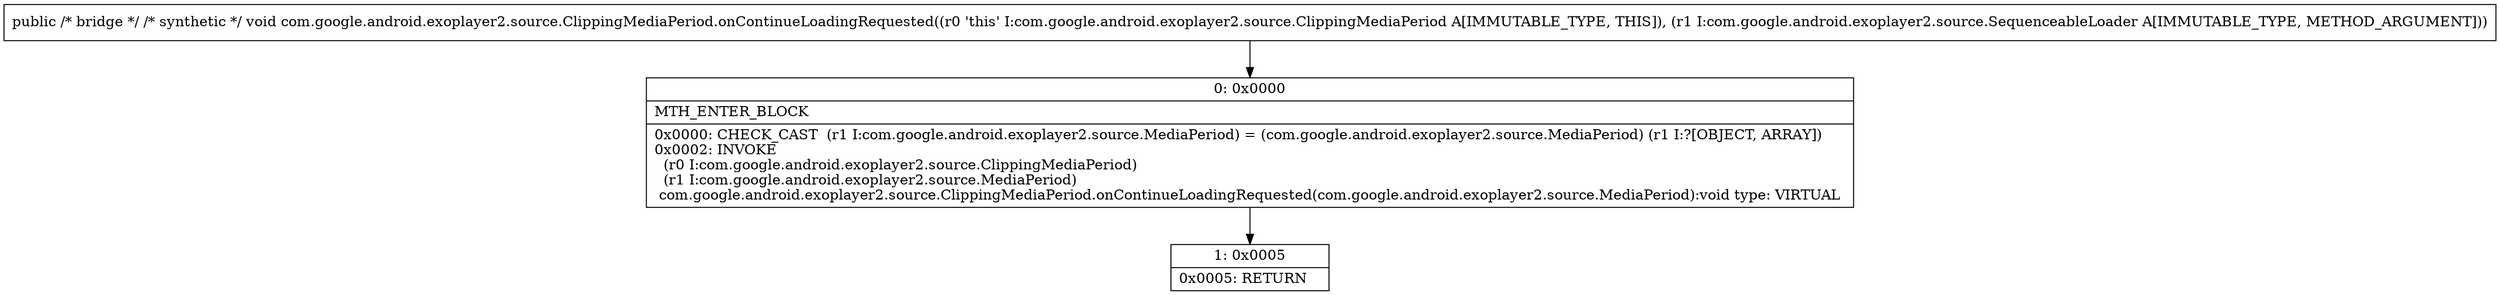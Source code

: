 digraph "CFG forcom.google.android.exoplayer2.source.ClippingMediaPeriod.onContinueLoadingRequested(Lcom\/google\/android\/exoplayer2\/source\/SequenceableLoader;)V" {
Node_0 [shape=record,label="{0\:\ 0x0000|MTH_ENTER_BLOCK\l|0x0000: CHECK_CAST  (r1 I:com.google.android.exoplayer2.source.MediaPeriod) = (com.google.android.exoplayer2.source.MediaPeriod) (r1 I:?[OBJECT, ARRAY]) \l0x0002: INVOKE  \l  (r0 I:com.google.android.exoplayer2.source.ClippingMediaPeriod)\l  (r1 I:com.google.android.exoplayer2.source.MediaPeriod)\l com.google.android.exoplayer2.source.ClippingMediaPeriod.onContinueLoadingRequested(com.google.android.exoplayer2.source.MediaPeriod):void type: VIRTUAL \l}"];
Node_1 [shape=record,label="{1\:\ 0x0005|0x0005: RETURN   \l}"];
MethodNode[shape=record,label="{public \/* bridge *\/ \/* synthetic *\/ void com.google.android.exoplayer2.source.ClippingMediaPeriod.onContinueLoadingRequested((r0 'this' I:com.google.android.exoplayer2.source.ClippingMediaPeriod A[IMMUTABLE_TYPE, THIS]), (r1 I:com.google.android.exoplayer2.source.SequenceableLoader A[IMMUTABLE_TYPE, METHOD_ARGUMENT])) }"];
MethodNode -> Node_0;
Node_0 -> Node_1;
}

